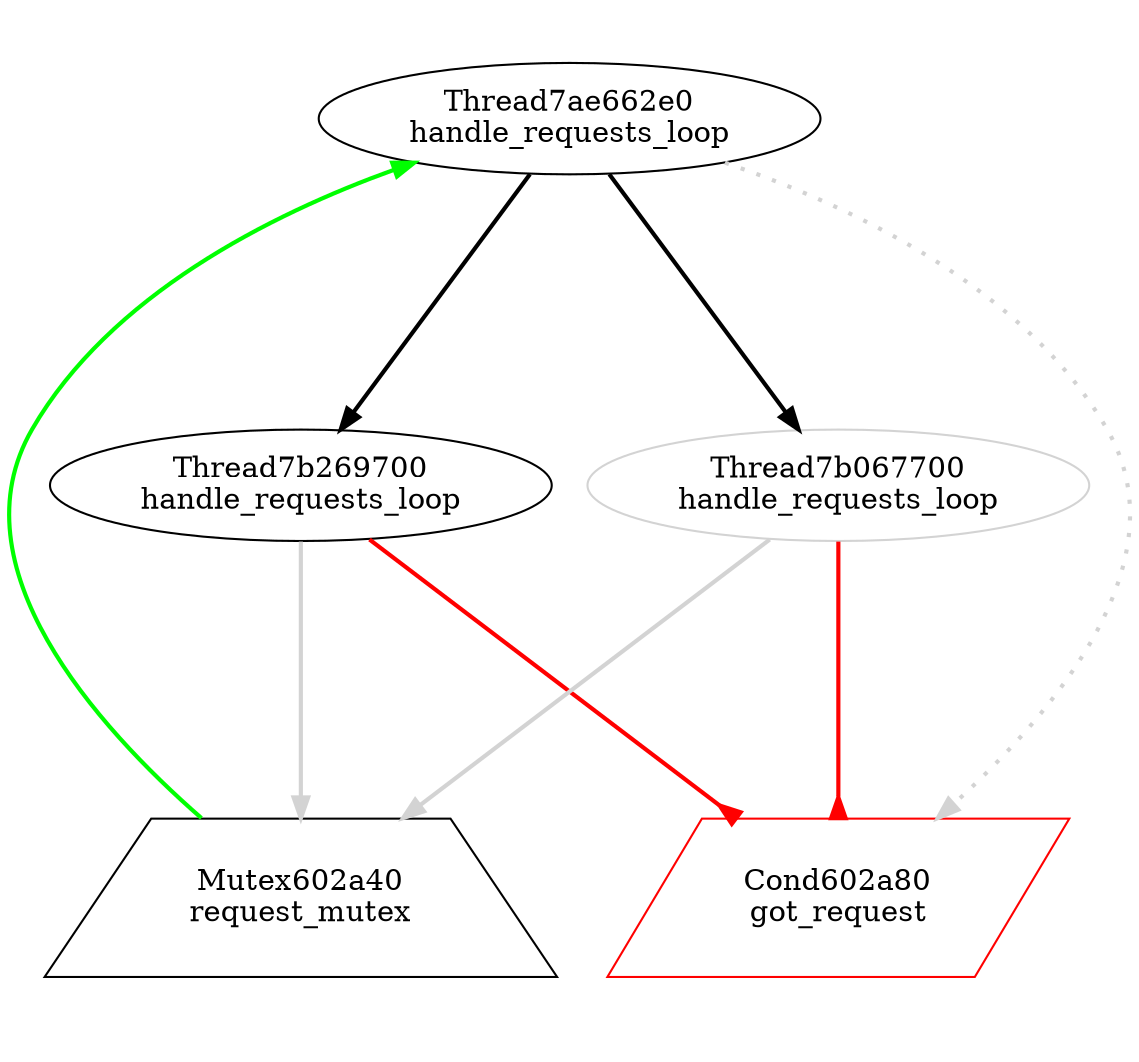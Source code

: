 digraph G {
graph[center=true, ratio=1];
Mutex602a40 [shape=trapezium,color=black,label="Mutex602a40\nrequest_mutex"];
Cond602a80 [shape=parallelogram,color=red,label="Cond602a80\ngot_request"];
Thread7ae662e0 [color=black,label="Thread7ae662e0\nhandle_requests_loop"];
Thread7ae662e0 -> Mutex602a40 [arrowhead=normal,color=green,dir=back,penwidth=2];
Thread7ae662e0 -> Cond602a80 [style=dotted,color=lightgray,penwidth=2];
Thread7ae662e0 -> Thread7b269700 [arrowhead=normal,penwidth=2];
Thread7ae662e0 -> Thread7b067700 [arrowhead=normal,penwidth=2];
Thread7b269700 [color=black,label="Thread7b269700\nhandle_requests_loop"];
Thread7b269700 -> Mutex602a40 [arrowhead=normal,color=lightgray,penwidth=2];
Thread7b269700 -> Cond602a80 [arrowhead=inv,color=red,penwidth=2];
Thread7b067700 [color=lightgray,label="Thread7b067700\nhandle_requests_loop"];
Thread7b067700 -> Mutex602a40 [arrowhead=normal,color=lightgray,penwidth=2];
Thread7b067700 -> Cond602a80 [arrowhead=inv,color=red,penwidth=2];
}